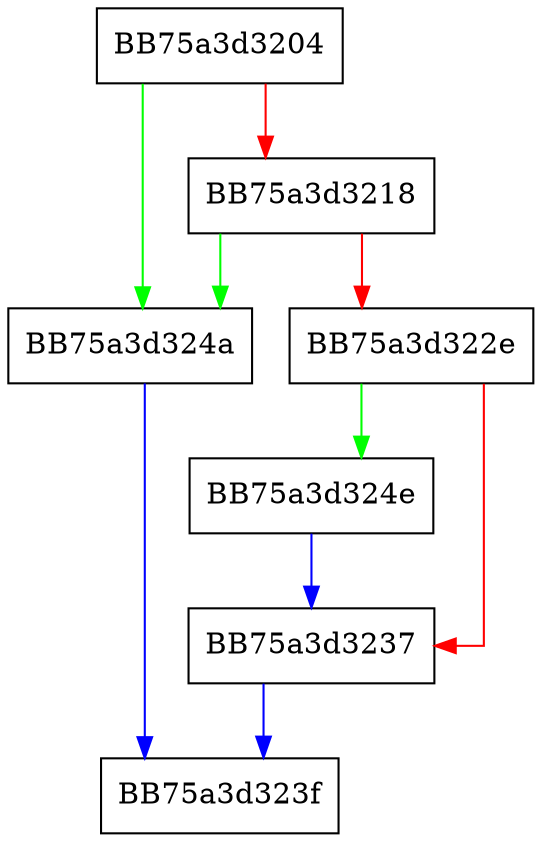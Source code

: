digraph ResmgrGetResPrefixFromIndex {
  node [shape="box"];
  graph [splines=ortho];
  BB75a3d3204 -> BB75a3d324a [color="green"];
  BB75a3d3204 -> BB75a3d3218 [color="red"];
  BB75a3d3218 -> BB75a3d324a [color="green"];
  BB75a3d3218 -> BB75a3d322e [color="red"];
  BB75a3d322e -> BB75a3d324e [color="green"];
  BB75a3d322e -> BB75a3d3237 [color="red"];
  BB75a3d3237 -> BB75a3d323f [color="blue"];
  BB75a3d324a -> BB75a3d323f [color="blue"];
  BB75a3d324e -> BB75a3d3237 [color="blue"];
}